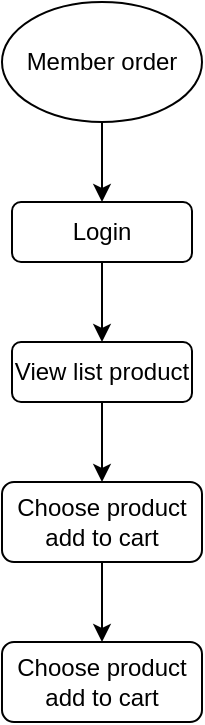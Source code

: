 <mxfile version="13.0.9" type="github">
  <diagram id="GiN0bcaVSq-Nco3qbVdd" name="Page-1">
    <mxGraphModel dx="1422" dy="772" grid="1" gridSize="10" guides="1" tooltips="1" connect="1" arrows="1" fold="1" page="1" pageScale="1" pageWidth="1169" pageHeight="1654" math="0" shadow="0">
      <root>
        <mxCell id="0" />
        <mxCell id="1" parent="0" />
        <mxCell id="2O2IhLBV_4dH4n86eigs-8" style="edgeStyle=orthogonalEdgeStyle;rounded=0;orthogonalLoop=1;jettySize=auto;html=1;entryX=0.5;entryY=0;entryDx=0;entryDy=0;" parent="1" source="2O2IhLBV_4dH4n86eigs-4" target="2O2IhLBV_4dH4n86eigs-5" edge="1">
          <mxGeometry relative="1" as="geometry" />
        </mxCell>
        <mxCell id="2O2IhLBV_4dH4n86eigs-4" value="Member order" style="ellipse;whiteSpace=wrap;html=1;" parent="1" vertex="1">
          <mxGeometry x="180" y="100" width="100" height="60" as="geometry" />
        </mxCell>
        <mxCell id="g3OG-kWZPn6Ce04aHaVN-3" value="" style="edgeStyle=orthogonalEdgeStyle;rounded=0;orthogonalLoop=1;jettySize=auto;html=1;" edge="1" parent="1" source="2O2IhLBV_4dH4n86eigs-5" target="g3OG-kWZPn6Ce04aHaVN-2">
          <mxGeometry relative="1" as="geometry" />
        </mxCell>
        <mxCell id="2O2IhLBV_4dH4n86eigs-5" value="Login" style="rounded=1;whiteSpace=wrap;html=1;" parent="1" vertex="1">
          <mxGeometry x="185" y="200" width="90" height="30" as="geometry" />
        </mxCell>
        <mxCell id="g3OG-kWZPn6Ce04aHaVN-6" value="" style="edgeStyle=orthogonalEdgeStyle;rounded=0;orthogonalLoop=1;jettySize=auto;html=1;" edge="1" parent="1" source="g3OG-kWZPn6Ce04aHaVN-2" target="g3OG-kWZPn6Ce04aHaVN-5">
          <mxGeometry relative="1" as="geometry" />
        </mxCell>
        <mxCell id="g3OG-kWZPn6Ce04aHaVN-2" value="View list product" style="rounded=1;whiteSpace=wrap;html=1;" vertex="1" parent="1">
          <mxGeometry x="185" y="270" width="90" height="30" as="geometry" />
        </mxCell>
        <mxCell id="g3OG-kWZPn6Ce04aHaVN-8" value="" style="edgeStyle=orthogonalEdgeStyle;rounded=0;orthogonalLoop=1;jettySize=auto;html=1;" edge="1" parent="1" source="g3OG-kWZPn6Ce04aHaVN-5" target="g3OG-kWZPn6Ce04aHaVN-7">
          <mxGeometry relative="1" as="geometry" />
        </mxCell>
        <mxCell id="g3OG-kWZPn6Ce04aHaVN-5" value="Choose&amp;nbsp;product&lt;br&gt;add to cart" style="rounded=1;whiteSpace=wrap;html=1;" vertex="1" parent="1">
          <mxGeometry x="180" y="340" width="100" height="40" as="geometry" />
        </mxCell>
        <mxCell id="g3OG-kWZPn6Ce04aHaVN-7" value="Choose&amp;nbsp;product&lt;br&gt;add to cart" style="rounded=1;whiteSpace=wrap;html=1;" vertex="1" parent="1">
          <mxGeometry x="180" y="420" width="100" height="40" as="geometry" />
        </mxCell>
      </root>
    </mxGraphModel>
  </diagram>
</mxfile>
